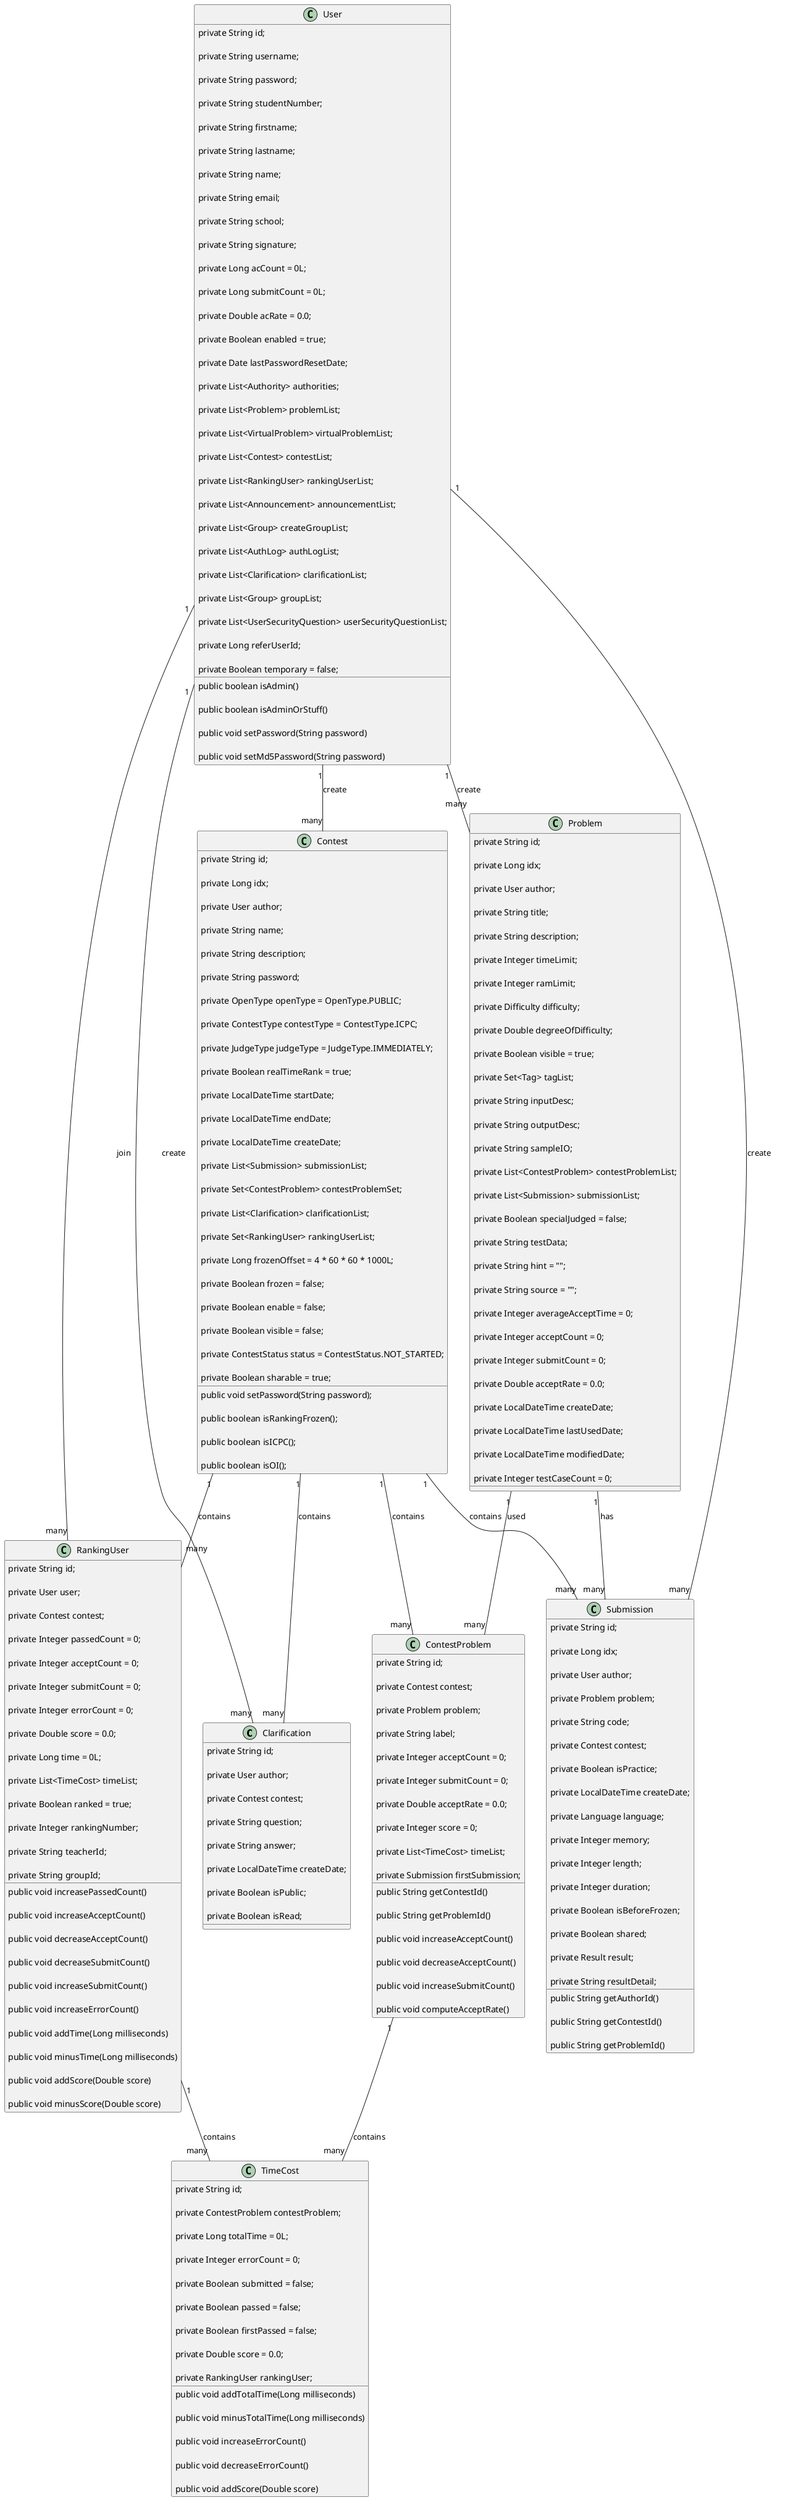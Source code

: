 @startuml

class Clarification {

  private String id;

  private User author;

  private Contest contest;

  private String question;

  private String answer;

  private LocalDateTime createDate;

  private Boolean isPublic;

  private Boolean isRead;
}

class Contest {

  private String id;

  private Long idx;

  private User author;

  private String name;

  private String description;

  private String password;

  private OpenType openType = OpenType.PUBLIC;

  private ContestType contestType = ContestType.ICPC;

  private JudgeType judgeType = JudgeType.IMMEDIATELY;

  private Boolean realTimeRank = true;

  private LocalDateTime startDate;

  private LocalDateTime endDate;

  private LocalDateTime createDate;

  private List<Submission> submissionList;

  private Set<ContestProblem> contestProblemSet;

  private List<Clarification> clarificationList;

  private Set<RankingUser> rankingUserList;

  private Long frozenOffset = 4 * 60 * 60 * 1000L;

  private Boolean frozen = false;

  private Boolean enable = false;

  private Boolean visible = false;

  private ContestStatus status = ContestStatus.NOT_STARTED;

  private Boolean sharable = true;

  public void setPassword(String password);

  public boolean isRankingFrozen();

  public boolean isICPC();

  public boolean isOI();
}

class ContestProblem {

  private String id;

  private Contest contest;

  private Problem problem;

  private String label;

  private Integer acceptCount = 0;

  private Integer submitCount = 0;

  private Double acceptRate = 0.0;

  private Integer score = 0;

  private List<TimeCost> timeList;

  private Submission firstSubmission;

  public String getContestId()

  public String getProblemId()

  public void increaseAcceptCount()

  public void decreaseAcceptCount()

  public void increaseSubmitCount()

  public void computeAcceptRate()
}

class Problem {

  private String id;

  private Long idx;

  private User author;

  private String title;

  private String description;

  private Integer timeLimit;

  private Integer ramLimit;

  private Difficulty difficulty;

  private Double degreeOfDifficulty;

  private Boolean visible = true;

  private Set<Tag> tagList;

  private String inputDesc;

  private String outputDesc;

  private String sampleIO;

  private List<ContestProblem> contestProblemList;

  private List<Submission> submissionList;

  private Boolean specialJudged = false;

  private String testData;

  private String hint = "";

  private String source = "";

  private Integer averageAcceptTime = 0;

  private Integer acceptCount = 0;

  private Integer submitCount = 0;

  private Double acceptRate = 0.0;

  private LocalDateTime createDate;

  private LocalDateTime lastUsedDate;

  private LocalDateTime modifiedDate;

  private Integer testCaseCount = 0;
}

class RankingUser {

  private String id;

  private User user;

  private Contest contest;

  private Integer passedCount = 0;

  private Integer acceptCount = 0;

  private Integer submitCount = 0;

  private Integer errorCount = 0;

  private Double score = 0.0;

  private Long time = 0L;

  private List<TimeCost> timeList;

  private Boolean ranked = true;

  private Integer rankingNumber;

  private String teacherId;

  private String groupId;

  public void increasePassedCount()

  public void increaseAcceptCount()

  public void decreaseAcceptCount()

  public void decreaseSubmitCount()

  public void increaseSubmitCount()

  public void increaseErrorCount()

  public void addTime(Long milliseconds)

  public void minusTime(Long milliseconds)

  public void addScore(Double score)

  public void minusScore(Double score)
}

class Submission {

  private String id;

  private Long idx;

  private User author;

  private Problem problem;

  private String code;

  private Contest contest;

  private Boolean isPractice;

  private LocalDateTime createDate;

  private Language language;

  private Integer memory;

  private Integer length;

  private Integer duration;

  private Boolean isBeforeFrozen;

  private Boolean shared;

  private Result result;

  private String resultDetail;

  public String getAuthorId()

  public String getContestId()

  public String getProblemId()
}

class User {

  private String id;

  private String username;

  private String password;

  private String studentNumber;

  private String firstname;

  private String lastname;

  private String name;

  private String email;

  private String school;

  private String signature;

  private Long acCount = 0L;

  private Long submitCount = 0L;

  private Double acRate = 0.0;

  private Boolean enabled = true;

  private Date lastPasswordResetDate;

  private List<Authority> authorities;

  private List<Problem> problemList;

  private List<VirtualProblem> virtualProblemList;

  private List<Contest> contestList;

  private List<RankingUser> rankingUserList;

  private List<Announcement> announcementList;

  private List<Group> createGroupList;

  private List<AuthLog> authLogList;

  private List<Clarification> clarificationList;

  private List<Group> groupList;

  private List<UserSecurityQuestion> userSecurityQuestionList;

  private Long referUserId;

  private Boolean temporary = false;

  public boolean isAdmin()

  public boolean isAdminOrStuff()

  public void setPassword(String password)

  public void setMd5Password(String password)
}

class TimeCost {

  private String id;

  private ContestProblem contestProblem;

  private Long totalTime = 0L;

  private Integer errorCount = 0;

  private Boolean submitted = false;

  private Boolean passed = false;

  private Boolean firstPassed = false;

  private Double score = 0.0;

  private RankingUser rankingUser;

  public void addTotalTime(Long milliseconds)

  public void minusTotalTime(Long milliseconds)

  public void increaseErrorCount()

  public void decreaseErrorCount()

  public void addScore(Double score)
}

User "1"--"many" Contest : create
User "1"--"many" Problem : create

Contest "1"--"many" RankingUser : contains
User "1"--"many" RankingUser : join
RankingUser "1"--"many" TimeCost : contains

Contest "1"--"many" ContestProblem : contains
Problem "1"--"many" ContestProblem : used
ContestProblem "1"--"many" TimeCost : contains

Contest "1"--"many" Clarification : contains
Contest "1"--"many" Submission : contains
Problem "1"--"many" Submission : has
User "1"--"many" Submission : create
User "1"--"many" Clarification : create

@enduml